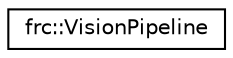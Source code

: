 digraph "Graphical Class Hierarchy"
{
  edge [fontname="Helvetica",fontsize="10",labelfontname="Helvetica",labelfontsize="10"];
  node [fontname="Helvetica",fontsize="10",shape=record];
  rankdir="LR";
  Node1 [label="frc::VisionPipeline",height=0.2,width=0.4,color="black", fillcolor="white", style="filled",URL="$classfrc_1_1VisionPipeline.html",tooltip="A vision pipeline is responsible for running a group of OpenCV algorithms to extract data from an ima..."];
}
